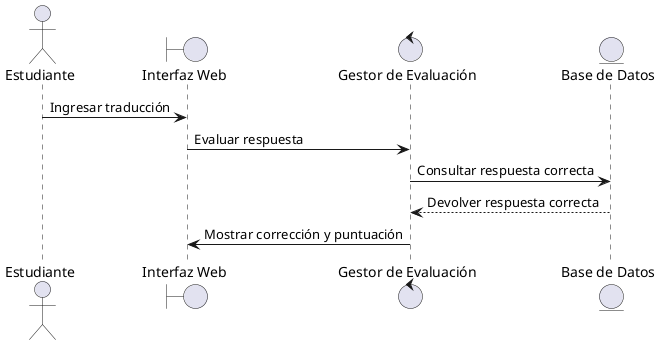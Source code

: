 @startuml 'Ejercicio de Traducción'
actor Estudiante
boundary "Interfaz Web" as UI
control "Gestor de Evaluación" as GE
entity "Base de Datos" as DB

Estudiante -> UI: Ingresar traducción
UI -> GE: Evaluar respuesta
GE -> DB: Consultar respuesta correcta
DB --> GE: Devolver respuesta correcta
GE -> UI: Mostrar corrección y puntuación

@enduml
